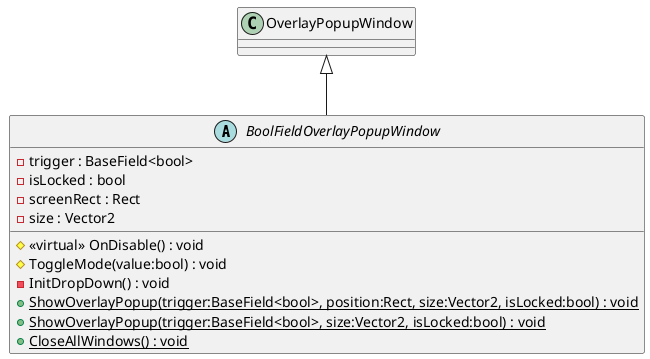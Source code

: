 @startuml
abstract class BoolFieldOverlayPopupWindow {
    - trigger : BaseField<bool>
    - isLocked : bool
    - screenRect : Rect
    - size : Vector2
    # <<virtual>> OnDisable() : void
    # ToggleMode(value:bool) : void
    - InitDropDown() : void
    + {static} ShowOverlayPopup(trigger:BaseField<bool>, position:Rect, size:Vector2, isLocked:bool) : void
    + {static} ShowOverlayPopup(trigger:BaseField<bool>, size:Vector2, isLocked:bool) : void
    + {static} CloseAllWindows() : void
}
OverlayPopupWindow <|-- BoolFieldOverlayPopupWindow
@enduml
